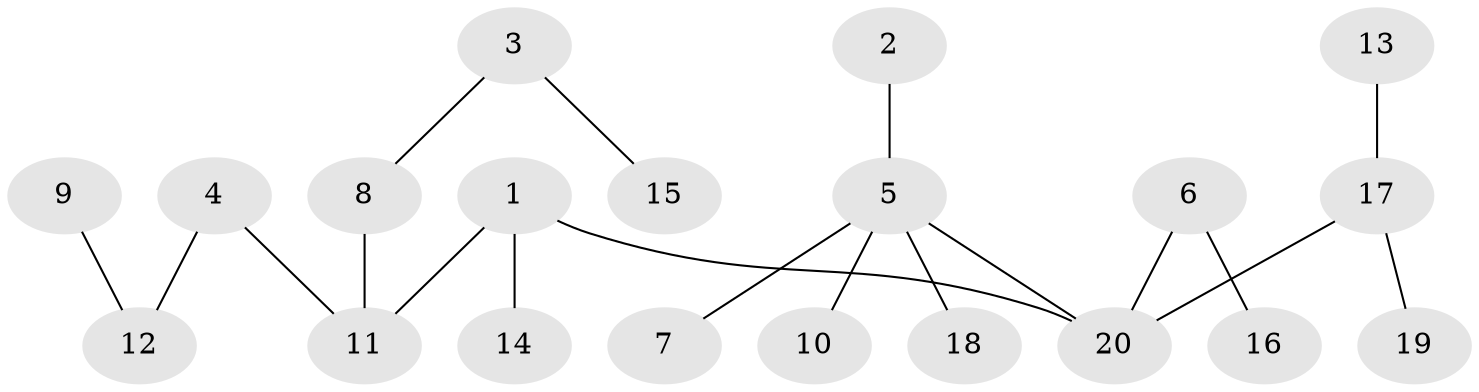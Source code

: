 // original degree distribution, {6: 0.02, 2: 0.28, 1: 0.52, 3: 0.06, 5: 0.04, 7: 0.02, 4: 0.06}
// Generated by graph-tools (version 1.1) at 2025/37/03/04/25 23:37:22]
// undirected, 20 vertices, 19 edges
graph export_dot {
  node [color=gray90,style=filled];
  1;
  2;
  3;
  4;
  5;
  6;
  7;
  8;
  9;
  10;
  11;
  12;
  13;
  14;
  15;
  16;
  17;
  18;
  19;
  20;
  1 -- 11 [weight=1.0];
  1 -- 14 [weight=1.0];
  1 -- 20 [weight=1.0];
  2 -- 5 [weight=1.0];
  3 -- 8 [weight=1.0];
  3 -- 15 [weight=1.0];
  4 -- 11 [weight=1.0];
  4 -- 12 [weight=1.0];
  5 -- 7 [weight=1.0];
  5 -- 10 [weight=1.0];
  5 -- 18 [weight=1.0];
  5 -- 20 [weight=1.0];
  6 -- 16 [weight=1.0];
  6 -- 20 [weight=1.0];
  8 -- 11 [weight=1.0];
  9 -- 12 [weight=1.0];
  13 -- 17 [weight=1.0];
  17 -- 19 [weight=1.0];
  17 -- 20 [weight=1.0];
}
